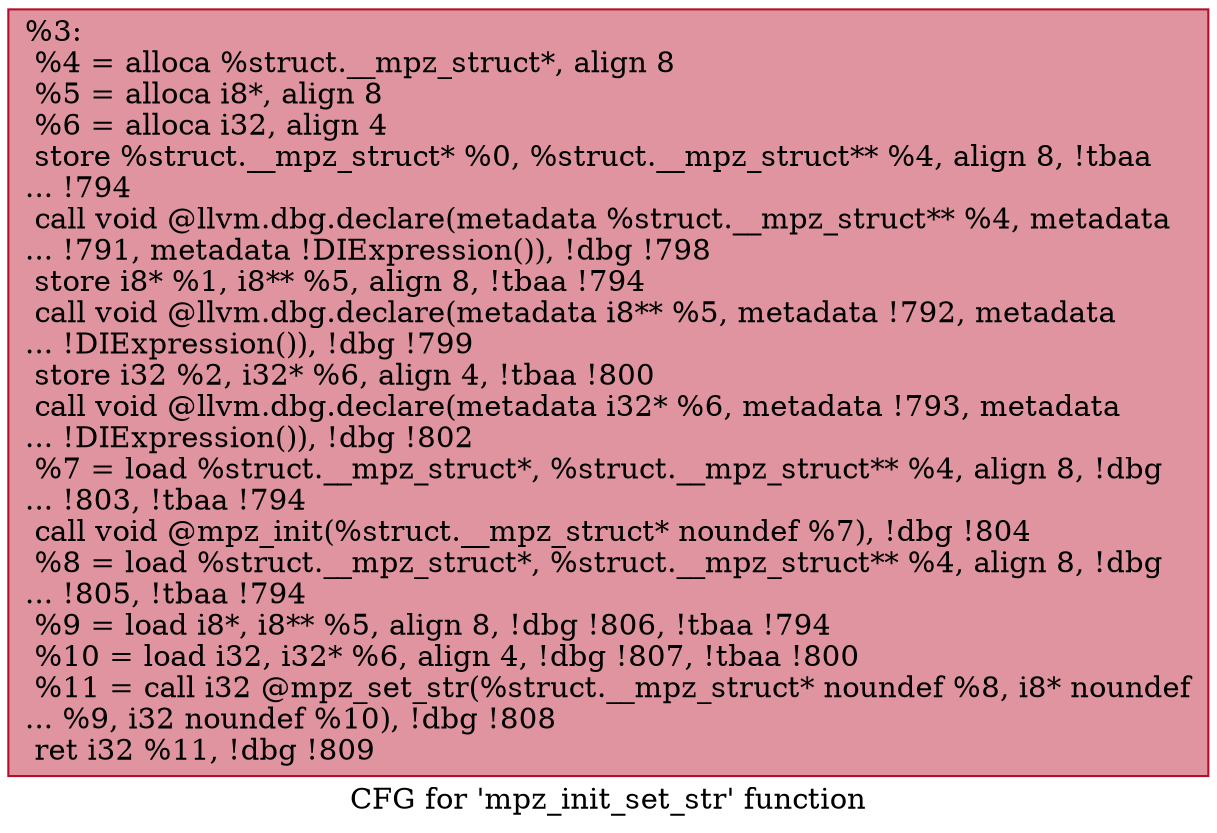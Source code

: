 digraph "CFG for 'mpz_init_set_str' function" {
	label="CFG for 'mpz_init_set_str' function";

	Node0x28dad00 [shape=record,color="#b70d28ff", style=filled, fillcolor="#b70d2870",label="{%3:\l  %4 = alloca %struct.__mpz_struct*, align 8\l  %5 = alloca i8*, align 8\l  %6 = alloca i32, align 4\l  store %struct.__mpz_struct* %0, %struct.__mpz_struct** %4, align 8, !tbaa\l... !794\l  call void @llvm.dbg.declare(metadata %struct.__mpz_struct** %4, metadata\l... !791, metadata !DIExpression()), !dbg !798\l  store i8* %1, i8** %5, align 8, !tbaa !794\l  call void @llvm.dbg.declare(metadata i8** %5, metadata !792, metadata\l... !DIExpression()), !dbg !799\l  store i32 %2, i32* %6, align 4, !tbaa !800\l  call void @llvm.dbg.declare(metadata i32* %6, metadata !793, metadata\l... !DIExpression()), !dbg !802\l  %7 = load %struct.__mpz_struct*, %struct.__mpz_struct** %4, align 8, !dbg\l... !803, !tbaa !794\l  call void @mpz_init(%struct.__mpz_struct* noundef %7), !dbg !804\l  %8 = load %struct.__mpz_struct*, %struct.__mpz_struct** %4, align 8, !dbg\l... !805, !tbaa !794\l  %9 = load i8*, i8** %5, align 8, !dbg !806, !tbaa !794\l  %10 = load i32, i32* %6, align 4, !dbg !807, !tbaa !800\l  %11 = call i32 @mpz_set_str(%struct.__mpz_struct* noundef %8, i8* noundef\l... %9, i32 noundef %10), !dbg !808\l  ret i32 %11, !dbg !809\l}"];
}
